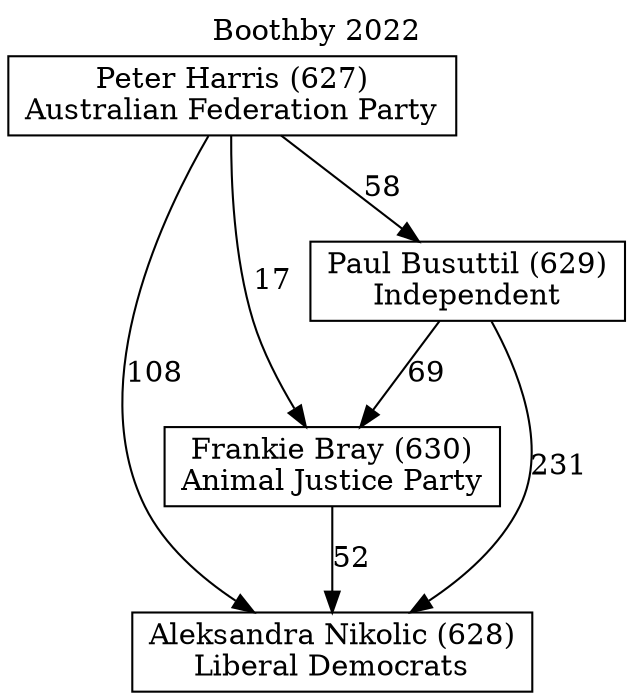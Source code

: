 // House preference flow
digraph "Aleksandra Nikolic (628)_Boothby_2022" {
	graph [label="Boothby 2022" labelloc=t mclimit=10]
	node [shape=box]
	"Aleksandra Nikolic (628)" [label="Aleksandra Nikolic (628)
Liberal Democrats"]
	"Frankie Bray (630)" [label="Frankie Bray (630)
Animal Justice Party"]
	"Paul Busuttil (629)" [label="Paul Busuttil (629)
Independent"]
	"Peter Harris (627)" [label="Peter Harris (627)
Australian Federation Party"]
	"Frankie Bray (630)" -> "Aleksandra Nikolic (628)" [label=52]
	"Paul Busuttil (629)" -> "Frankie Bray (630)" [label=69]
	"Peter Harris (627)" -> "Paul Busuttil (629)" [label=58]
	"Paul Busuttil (629)" -> "Aleksandra Nikolic (628)" [label=231]
	"Peter Harris (627)" -> "Aleksandra Nikolic (628)" [label=108]
	"Peter Harris (627)" -> "Frankie Bray (630)" [label=17]
}

